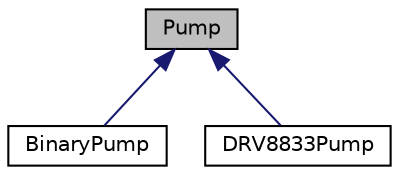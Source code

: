 digraph "Pump"
{
 // LATEX_PDF_SIZE
  edge [fontname="Helvetica",fontsize="10",labelfontname="Helvetica",labelfontsize="10"];
  node [fontname="Helvetica",fontsize="10",shape=record];
  Node1 [label="Pump",height=0.2,width=0.4,color="black", fillcolor="grey75", style="filled", fontcolor="black",tooltip=" "];
  Node1 -> Node2 [dir="back",color="midnightblue",fontsize="10",style="solid",fontname="Helvetica"];
  Node2 [label="BinaryPump",height=0.2,width=0.4,color="black", fillcolor="white", style="filled",URL="$class_binary_pump.html",tooltip=" "];
  Node1 -> Node3 [dir="back",color="midnightblue",fontsize="10",style="solid",fontname="Helvetica"];
  Node3 [label="DRV8833Pump",height=0.2,width=0.4,color="black", fillcolor="white", style="filled",URL="$class_d_r_v8833_pump.html",tooltip=" "];
}
